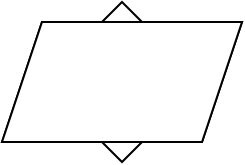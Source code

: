 <mxfile version="15.2.7" type="device"><diagram id="5UGcSHfOjWtUgUzt_YMn" name="Pàgina-1"><mxGraphModel dx="1102" dy="807" grid="1" gridSize="10" guides="1" tooltips="1" connect="1" arrows="1" fold="1" page="1" pageScale="1" pageWidth="827" pageHeight="1169" math="0" shadow="0"><root><mxCell id="0"/><mxCell id="1" parent="0"/><mxCell id="YEYJMxz7p2XSHKvq9jXx-1" value="" style="rhombus;whiteSpace=wrap;html=1;" vertex="1" parent="1"><mxGeometry x="370" y="370" width="80" height="80" as="geometry"/></mxCell><mxCell id="YEYJMxz7p2XSHKvq9jXx-2" value="" style="shape=parallelogram;perimeter=parallelogramPerimeter;whiteSpace=wrap;html=1;fixedSize=1;" vertex="1" parent="1"><mxGeometry x="350" y="380" width="120" height="60" as="geometry"/></mxCell><mxCell id="YEYJMxz7p2XSHKvq9jXx-3" value="" style="shape=parallelogram;perimeter=parallelogramPerimeter;whiteSpace=wrap;html=1;fixedSize=1;" vertex="1" parent="1"><mxGeometry x="350" y="380" width="120" height="60" as="geometry"/></mxCell></root></mxGraphModel></diagram></mxfile>